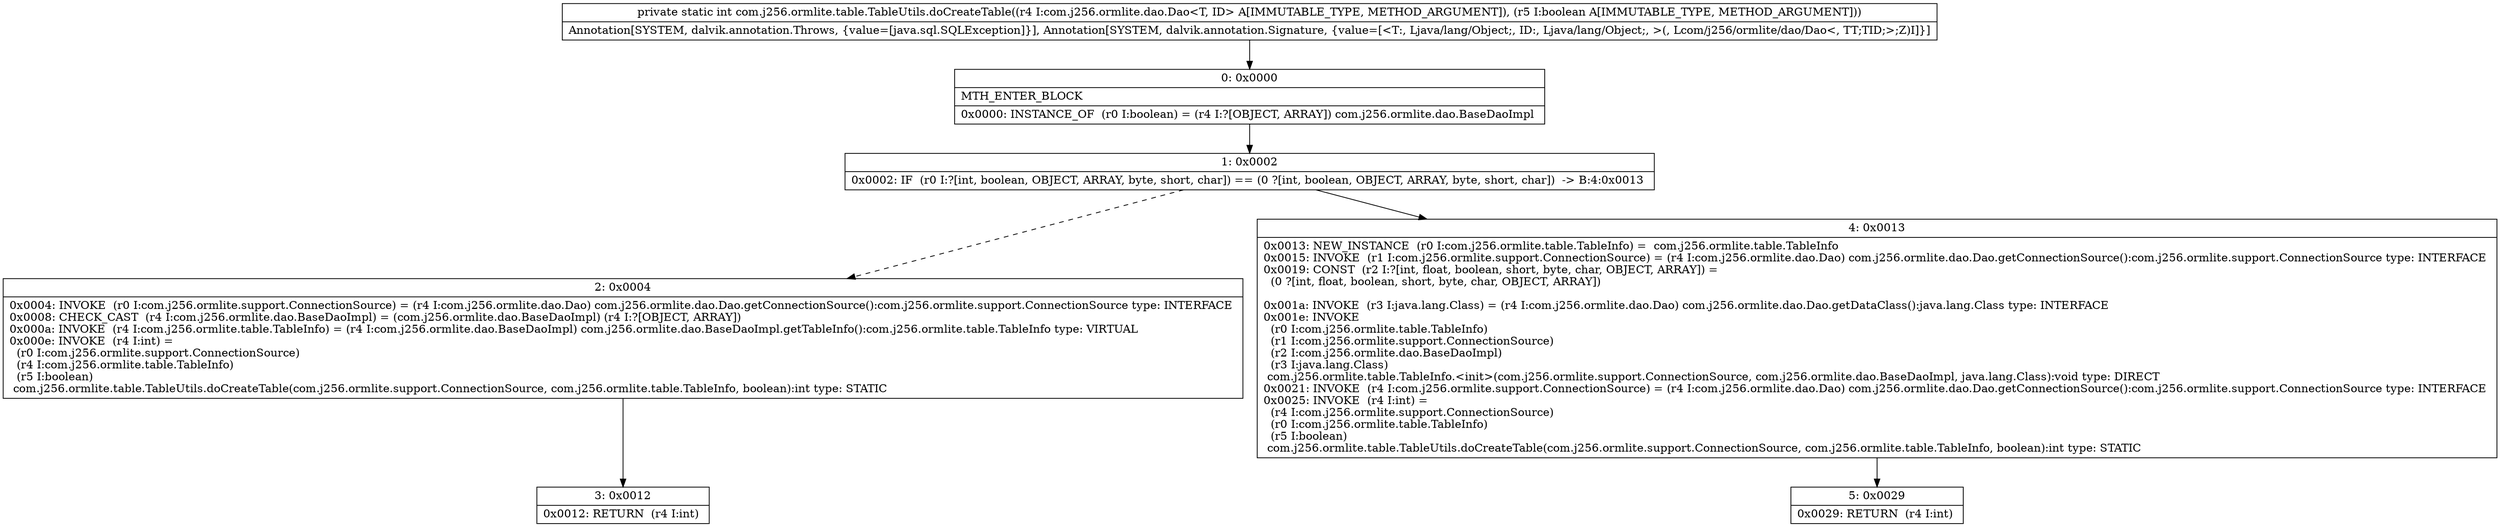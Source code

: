 digraph "CFG forcom.j256.ormlite.table.TableUtils.doCreateTable(Lcom\/j256\/ormlite\/dao\/Dao;Z)I" {
Node_0 [shape=record,label="{0\:\ 0x0000|MTH_ENTER_BLOCK\l|0x0000: INSTANCE_OF  (r0 I:boolean) = (r4 I:?[OBJECT, ARRAY]) com.j256.ormlite.dao.BaseDaoImpl \l}"];
Node_1 [shape=record,label="{1\:\ 0x0002|0x0002: IF  (r0 I:?[int, boolean, OBJECT, ARRAY, byte, short, char]) == (0 ?[int, boolean, OBJECT, ARRAY, byte, short, char])  \-\> B:4:0x0013 \l}"];
Node_2 [shape=record,label="{2\:\ 0x0004|0x0004: INVOKE  (r0 I:com.j256.ormlite.support.ConnectionSource) = (r4 I:com.j256.ormlite.dao.Dao) com.j256.ormlite.dao.Dao.getConnectionSource():com.j256.ormlite.support.ConnectionSource type: INTERFACE \l0x0008: CHECK_CAST  (r4 I:com.j256.ormlite.dao.BaseDaoImpl) = (com.j256.ormlite.dao.BaseDaoImpl) (r4 I:?[OBJECT, ARRAY]) \l0x000a: INVOKE  (r4 I:com.j256.ormlite.table.TableInfo) = (r4 I:com.j256.ormlite.dao.BaseDaoImpl) com.j256.ormlite.dao.BaseDaoImpl.getTableInfo():com.j256.ormlite.table.TableInfo type: VIRTUAL \l0x000e: INVOKE  (r4 I:int) = \l  (r0 I:com.j256.ormlite.support.ConnectionSource)\l  (r4 I:com.j256.ormlite.table.TableInfo)\l  (r5 I:boolean)\l com.j256.ormlite.table.TableUtils.doCreateTable(com.j256.ormlite.support.ConnectionSource, com.j256.ormlite.table.TableInfo, boolean):int type: STATIC \l}"];
Node_3 [shape=record,label="{3\:\ 0x0012|0x0012: RETURN  (r4 I:int) \l}"];
Node_4 [shape=record,label="{4\:\ 0x0013|0x0013: NEW_INSTANCE  (r0 I:com.j256.ormlite.table.TableInfo) =  com.j256.ormlite.table.TableInfo \l0x0015: INVOKE  (r1 I:com.j256.ormlite.support.ConnectionSource) = (r4 I:com.j256.ormlite.dao.Dao) com.j256.ormlite.dao.Dao.getConnectionSource():com.j256.ormlite.support.ConnectionSource type: INTERFACE \l0x0019: CONST  (r2 I:?[int, float, boolean, short, byte, char, OBJECT, ARRAY]) = \l  (0 ?[int, float, boolean, short, byte, char, OBJECT, ARRAY])\l \l0x001a: INVOKE  (r3 I:java.lang.Class) = (r4 I:com.j256.ormlite.dao.Dao) com.j256.ormlite.dao.Dao.getDataClass():java.lang.Class type: INTERFACE \l0x001e: INVOKE  \l  (r0 I:com.j256.ormlite.table.TableInfo)\l  (r1 I:com.j256.ormlite.support.ConnectionSource)\l  (r2 I:com.j256.ormlite.dao.BaseDaoImpl)\l  (r3 I:java.lang.Class)\l com.j256.ormlite.table.TableInfo.\<init\>(com.j256.ormlite.support.ConnectionSource, com.j256.ormlite.dao.BaseDaoImpl, java.lang.Class):void type: DIRECT \l0x0021: INVOKE  (r4 I:com.j256.ormlite.support.ConnectionSource) = (r4 I:com.j256.ormlite.dao.Dao) com.j256.ormlite.dao.Dao.getConnectionSource():com.j256.ormlite.support.ConnectionSource type: INTERFACE \l0x0025: INVOKE  (r4 I:int) = \l  (r4 I:com.j256.ormlite.support.ConnectionSource)\l  (r0 I:com.j256.ormlite.table.TableInfo)\l  (r5 I:boolean)\l com.j256.ormlite.table.TableUtils.doCreateTable(com.j256.ormlite.support.ConnectionSource, com.j256.ormlite.table.TableInfo, boolean):int type: STATIC \l}"];
Node_5 [shape=record,label="{5\:\ 0x0029|0x0029: RETURN  (r4 I:int) \l}"];
MethodNode[shape=record,label="{private static int com.j256.ormlite.table.TableUtils.doCreateTable((r4 I:com.j256.ormlite.dao.Dao\<T, ID\> A[IMMUTABLE_TYPE, METHOD_ARGUMENT]), (r5 I:boolean A[IMMUTABLE_TYPE, METHOD_ARGUMENT]))  | Annotation[SYSTEM, dalvik.annotation.Throws, \{value=[java.sql.SQLException]\}], Annotation[SYSTEM, dalvik.annotation.Signature, \{value=[\<T:, Ljava\/lang\/Object;, ID:, Ljava\/lang\/Object;, \>(, Lcom\/j256\/ormlite\/dao\/Dao\<, TT;TID;\>;Z)I]\}]\l}"];
MethodNode -> Node_0;
Node_0 -> Node_1;
Node_1 -> Node_2[style=dashed];
Node_1 -> Node_4;
Node_2 -> Node_3;
Node_4 -> Node_5;
}

